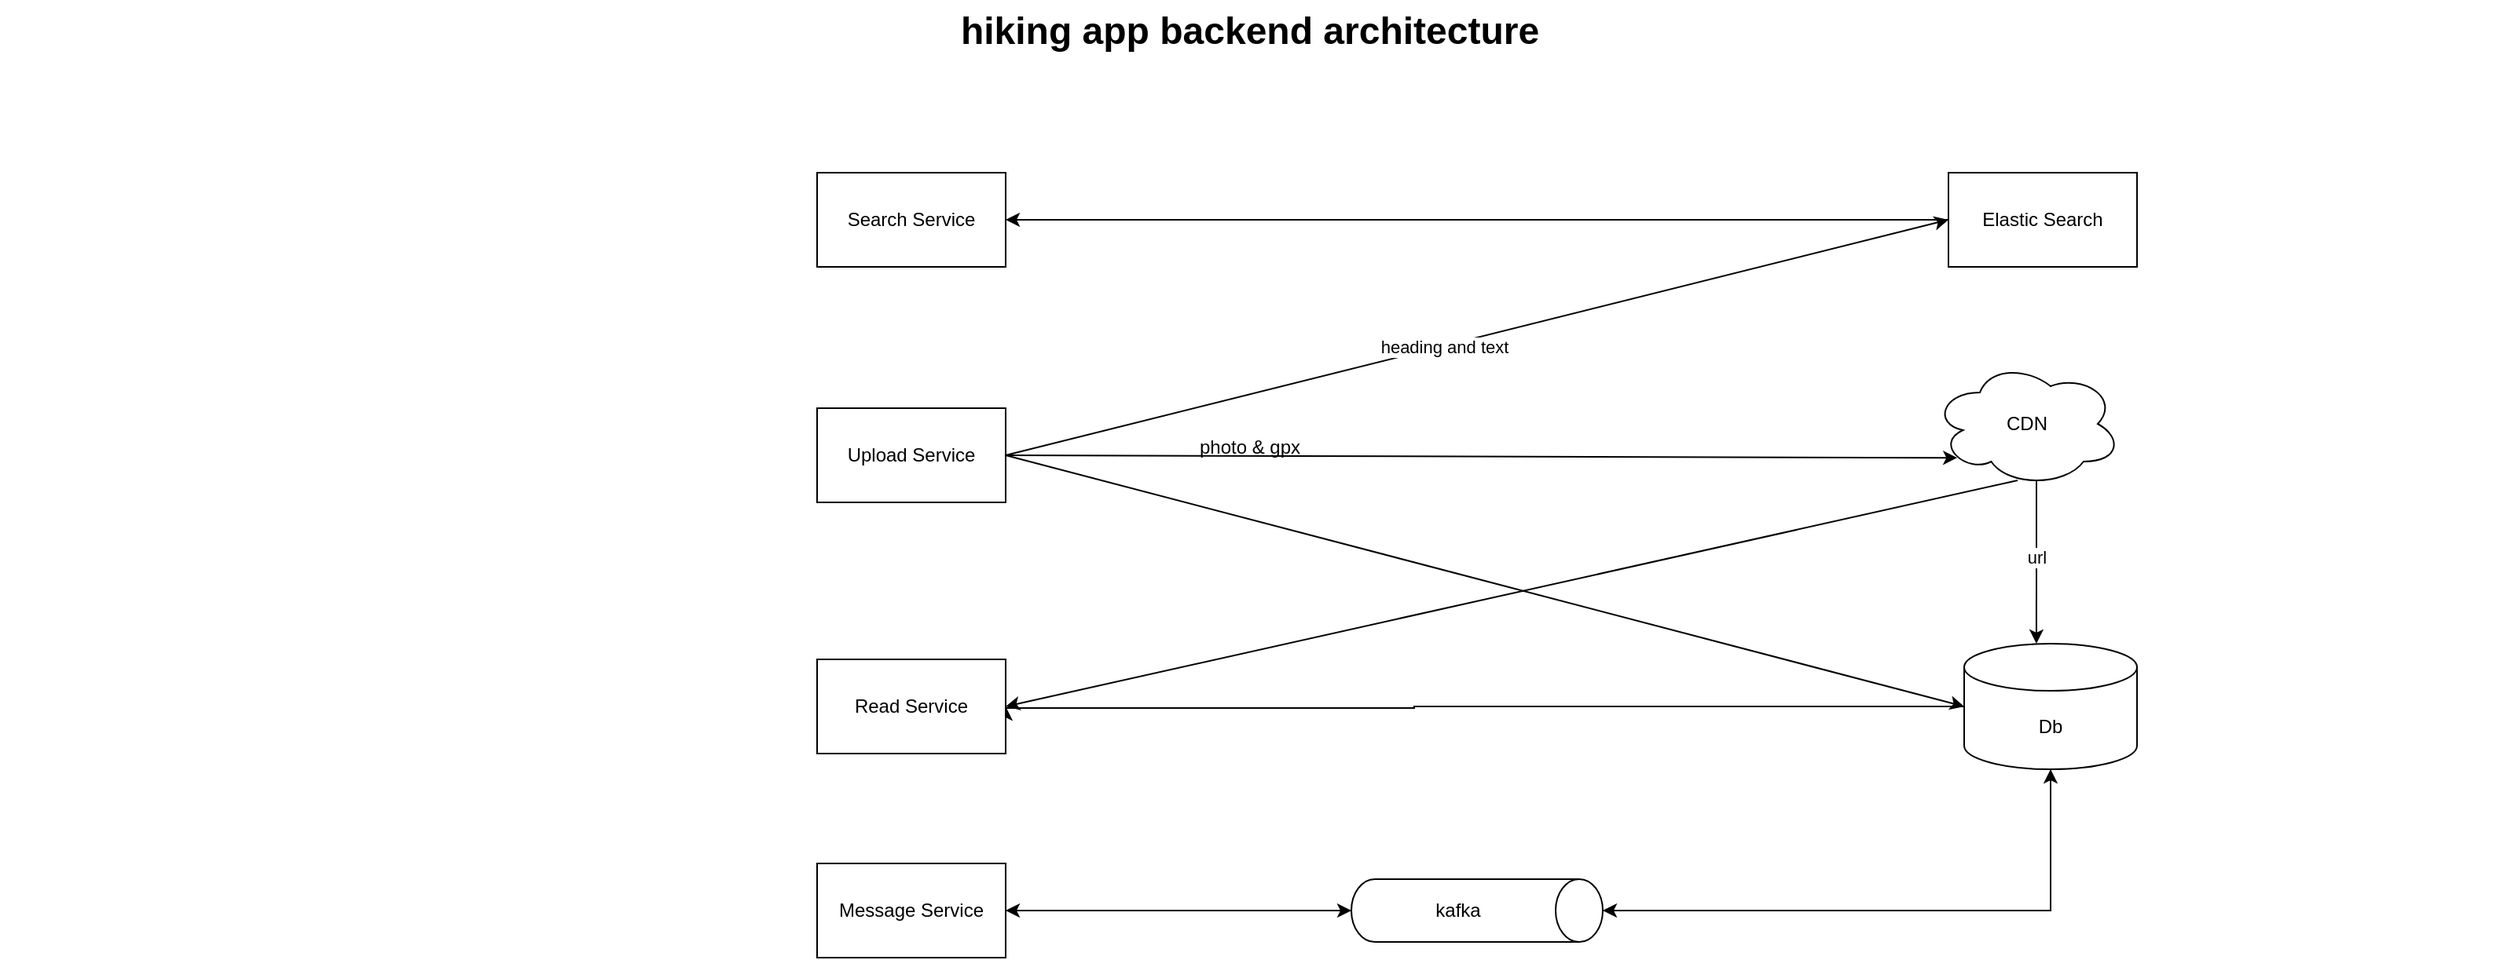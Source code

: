 <mxfile version="23.0.2" type="github">
  <diagram name="Page-1" id="74b105a0-9070-1c63-61bc-23e55f88626e">
    <mxGraphModel dx="1434" dy="772" grid="1" gridSize="10" guides="1" tooltips="1" connect="1" arrows="1" fold="1" page="1" pageScale="1.5" pageWidth="1169" pageHeight="826" background="none" math="0" shadow="0">
      <root>
        <mxCell id="0" style=";html=1;" />
        <mxCell id="1" style=";html=1;" parent="0" />
        <mxCell id="10b056a9c633e61c-30" value="hiking app backend architecture" style="text;strokeColor=none;fillColor=none;html=1;fontSize=24;fontStyle=1;verticalAlign=middle;align=center;" parent="1" vertex="1">
          <mxGeometry x="80" y="40" width="1590" height="40" as="geometry" />
        </mxCell>
        <mxCell id="K0HO9p8AyU3dDAlsx4_0-2" value="Upload Service" style="rounded=0;whiteSpace=wrap;html=1;" vertex="1" parent="1">
          <mxGeometry x="600" y="300" width="120" height="60" as="geometry" />
        </mxCell>
        <mxCell id="K0HO9p8AyU3dDAlsx4_0-18" value="" style="edgeStyle=orthogonalEdgeStyle;rounded=0;orthogonalLoop=1;jettySize=auto;html=1;entryX=1;entryY=0.5;entryDx=0;entryDy=0;" edge="1" parent="1" source="K0HO9p8AyU3dDAlsx4_0-4" target="K0HO9p8AyU3dDAlsx4_0-15">
          <mxGeometry relative="1" as="geometry">
            <mxPoint x="940" y="490" as="targetPoint" />
            <Array as="points">
              <mxPoint x="980" y="490" />
              <mxPoint x="980" y="491" />
            </Array>
          </mxGeometry>
        </mxCell>
        <mxCell id="K0HO9p8AyU3dDAlsx4_0-4" value="Db" style="shape=cylinder3;whiteSpace=wrap;html=1;boundedLbl=1;backgroundOutline=1;size=15;" vertex="1" parent="1">
          <mxGeometry x="1330" y="450" width="110" height="80" as="geometry" />
        </mxCell>
        <mxCell id="K0HO9p8AyU3dDAlsx4_0-5" value="CDN" style="ellipse;shape=cloud;whiteSpace=wrap;html=1;" vertex="1" parent="1">
          <mxGeometry x="1310" y="270" width="120" height="80" as="geometry" />
        </mxCell>
        <mxCell id="K0HO9p8AyU3dDAlsx4_0-9" value="" style="endArrow=classic;html=1;rounded=0;entryX=0.13;entryY=0.77;entryDx=0;entryDy=0;entryPerimeter=0;" edge="1" parent="1" target="K0HO9p8AyU3dDAlsx4_0-5">
          <mxGeometry width="50" height="50" relative="1" as="geometry">
            <mxPoint x="720" y="330" as="sourcePoint" />
            <mxPoint x="770" y="280" as="targetPoint" />
          </mxGeometry>
        </mxCell>
        <mxCell id="K0HO9p8AyU3dDAlsx4_0-10" value="photo &amp;amp; gpx" style="text;html=1;align=center;verticalAlign=middle;resizable=0;points=[];autosize=1;strokeColor=none;fillColor=none;" vertex="1" parent="1">
          <mxGeometry x="830" y="310" width="90" height="30" as="geometry" />
        </mxCell>
        <mxCell id="K0HO9p8AyU3dDAlsx4_0-11" value="" style="endArrow=classic;html=1;rounded=0;entryX=0;entryY=0.5;entryDx=0;entryDy=0;entryPerimeter=0;" edge="1" parent="1" target="K0HO9p8AyU3dDAlsx4_0-4">
          <mxGeometry width="50" height="50" relative="1" as="geometry">
            <mxPoint x="720" y="330" as="sourcePoint" />
            <mxPoint x="900" y="310" as="targetPoint" />
          </mxGeometry>
        </mxCell>
        <mxCell id="K0HO9p8AyU3dDAlsx4_0-12" value="" style="endArrow=classic;html=1;rounded=0;entryX=0.418;entryY=0;entryDx=0;entryDy=0;entryPerimeter=0;exitX=0.55;exitY=0.95;exitDx=0;exitDy=0;exitPerimeter=0;" edge="1" parent="1" source="K0HO9p8AyU3dDAlsx4_0-5" target="K0HO9p8AyU3dDAlsx4_0-4">
          <mxGeometry width="50" height="50" relative="1" as="geometry">
            <mxPoint x="1445.2" y="276" as="sourcePoint" />
            <mxPoint x="1370" y="450" as="targetPoint" />
          </mxGeometry>
        </mxCell>
        <mxCell id="K0HO9p8AyU3dDAlsx4_0-13" value="url" style="edgeLabel;html=1;align=center;verticalAlign=middle;resizable=0;points=[];" vertex="1" connectable="0" parent="K0HO9p8AyU3dDAlsx4_0-12">
          <mxGeometry x="-0.045" relative="1" as="geometry">
            <mxPoint y="-1" as="offset" />
          </mxGeometry>
        </mxCell>
        <mxCell id="K0HO9p8AyU3dDAlsx4_0-15" value="Read Service" style="rounded=0;whiteSpace=wrap;html=1;" vertex="1" parent="1">
          <mxGeometry x="600" y="460" width="120" height="60" as="geometry" />
        </mxCell>
        <mxCell id="K0HO9p8AyU3dDAlsx4_0-20" value="" style="endArrow=classic;html=1;rounded=0;exitX=0.45;exitY=0.95;exitDx=0;exitDy=0;exitPerimeter=0;entryX=1;entryY=0.5;entryDx=0;entryDy=0;" edge="1" parent="1" source="K0HO9p8AyU3dDAlsx4_0-5" target="K0HO9p8AyU3dDAlsx4_0-15">
          <mxGeometry width="50" height="50" relative="1" as="geometry">
            <mxPoint x="810" y="430" as="sourcePoint" />
            <mxPoint x="860" y="380" as="targetPoint" />
          </mxGeometry>
        </mxCell>
        <mxCell id="K0HO9p8AyU3dDAlsx4_0-26" style="edgeStyle=orthogonalEdgeStyle;rounded=0;orthogonalLoop=1;jettySize=auto;html=1;entryX=1;entryY=0.5;entryDx=0;entryDy=0;" edge="1" parent="1" source="K0HO9p8AyU3dDAlsx4_0-21" target="K0HO9p8AyU3dDAlsx4_0-25">
          <mxGeometry relative="1" as="geometry" />
        </mxCell>
        <mxCell id="K0HO9p8AyU3dDAlsx4_0-21" value="Elastic Search" style="rounded=0;whiteSpace=wrap;html=1;" vertex="1" parent="1">
          <mxGeometry x="1320" y="150" width="120" height="60" as="geometry" />
        </mxCell>
        <mxCell id="K0HO9p8AyU3dDAlsx4_0-23" value="" style="endArrow=classic;html=1;rounded=0;entryX=0;entryY=0.5;entryDx=0;entryDy=0;" edge="1" parent="1" target="K0HO9p8AyU3dDAlsx4_0-21">
          <mxGeometry width="50" height="50" relative="1" as="geometry">
            <mxPoint x="720" y="330" as="sourcePoint" />
            <mxPoint x="770" y="280" as="targetPoint" />
          </mxGeometry>
        </mxCell>
        <mxCell id="K0HO9p8AyU3dDAlsx4_0-24" value="heading and text" style="edgeLabel;html=1;align=center;verticalAlign=middle;resizable=0;points=[];" vertex="1" connectable="0" parent="K0HO9p8AyU3dDAlsx4_0-23">
          <mxGeometry x="-0.071" y="-1" relative="1" as="geometry">
            <mxPoint as="offset" />
          </mxGeometry>
        </mxCell>
        <mxCell id="K0HO9p8AyU3dDAlsx4_0-25" value="Search Service" style="rounded=0;whiteSpace=wrap;html=1;" vertex="1" parent="1">
          <mxGeometry x="600" y="150" width="120" height="60" as="geometry" />
        </mxCell>
        <mxCell id="K0HO9p8AyU3dDAlsx4_0-29" style="edgeStyle=orthogonalEdgeStyle;rounded=0;orthogonalLoop=1;jettySize=auto;html=1;exitX=1;exitY=0.5;exitDx=0;exitDy=0;" edge="1" parent="1" source="K0HO9p8AyU3dDAlsx4_0-27" target="K0HO9p8AyU3dDAlsx4_0-28">
          <mxGeometry relative="1" as="geometry" />
        </mxCell>
        <mxCell id="K0HO9p8AyU3dDAlsx4_0-27" value="Message Service" style="rounded=0;whiteSpace=wrap;html=1;" vertex="1" parent="1">
          <mxGeometry x="600" y="590" width="120" height="60" as="geometry" />
        </mxCell>
        <mxCell id="K0HO9p8AyU3dDAlsx4_0-32" style="edgeStyle=orthogonalEdgeStyle;rounded=0;orthogonalLoop=1;jettySize=auto;html=1;exitX=0.5;exitY=1;exitDx=0;exitDy=0;exitPerimeter=0;entryX=1;entryY=0.5;entryDx=0;entryDy=0;" edge="1" parent="1" source="K0HO9p8AyU3dDAlsx4_0-28" target="K0HO9p8AyU3dDAlsx4_0-27">
          <mxGeometry relative="1" as="geometry" />
        </mxCell>
        <mxCell id="K0HO9p8AyU3dDAlsx4_0-28" value="kafka" style="shape=cylinder3;whiteSpace=wrap;html=1;boundedLbl=1;backgroundOutline=1;size=15;direction=south;" vertex="1" parent="1">
          <mxGeometry x="940" y="600" width="160" height="40" as="geometry" />
        </mxCell>
        <mxCell id="K0HO9p8AyU3dDAlsx4_0-30" style="edgeStyle=orthogonalEdgeStyle;rounded=0;orthogonalLoop=1;jettySize=auto;html=1;entryX=0.5;entryY=1;entryDx=0;entryDy=0;entryPerimeter=0;" edge="1" parent="1" source="K0HO9p8AyU3dDAlsx4_0-28" target="K0HO9p8AyU3dDAlsx4_0-4">
          <mxGeometry relative="1" as="geometry" />
        </mxCell>
        <mxCell id="K0HO9p8AyU3dDAlsx4_0-31" style="edgeStyle=orthogonalEdgeStyle;rounded=0;orthogonalLoop=1;jettySize=auto;html=1;exitX=0.5;exitY=1;exitDx=0;exitDy=0;exitPerimeter=0;entryX=0.5;entryY=0;entryDx=0;entryDy=0;entryPerimeter=0;" edge="1" parent="1" source="K0HO9p8AyU3dDAlsx4_0-4" target="K0HO9p8AyU3dDAlsx4_0-28">
          <mxGeometry relative="1" as="geometry" />
        </mxCell>
      </root>
    </mxGraphModel>
  </diagram>
</mxfile>
